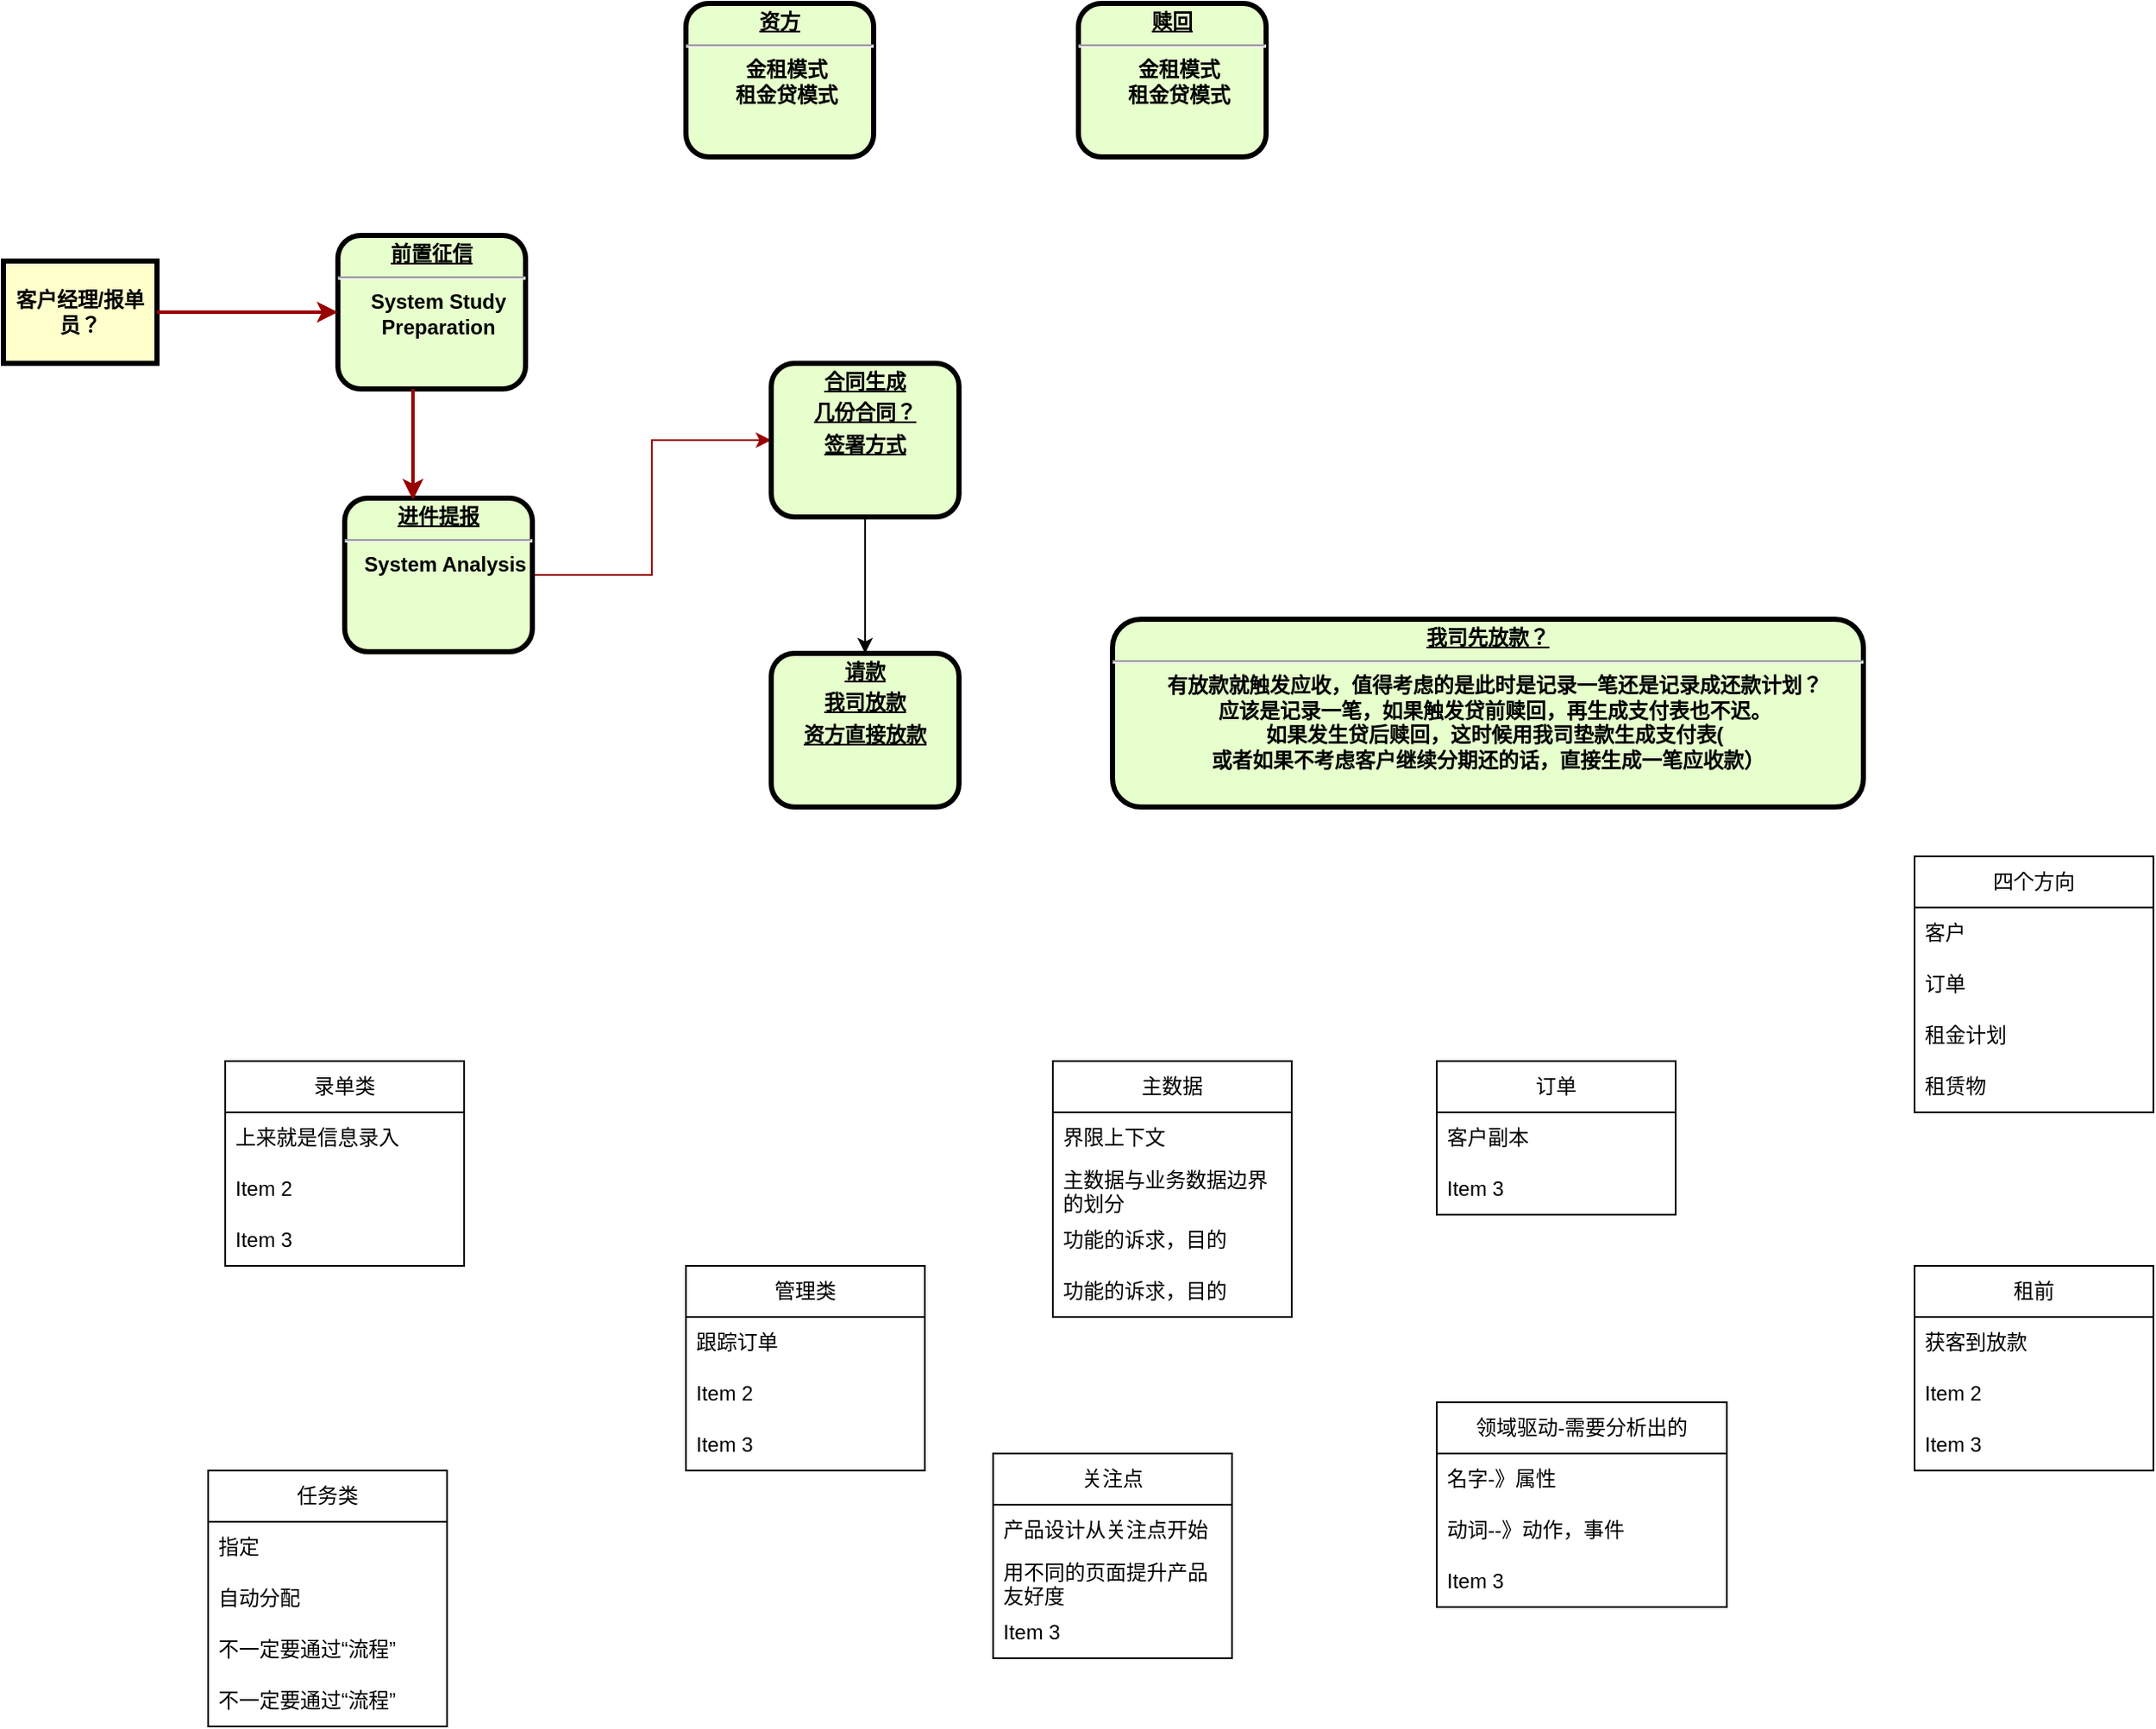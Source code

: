 <mxfile version="21.7.2" type="github">
  <diagram name="Page-1" id="c7558073-3199-34d8-9f00-42111426c3f3">
    <mxGraphModel dx="1290" dy="542" grid="1" gridSize="10" guides="1" tooltips="1" connect="1" arrows="1" fold="1" page="1" pageScale="1" pageWidth="826" pageHeight="1169" background="none" math="0" shadow="0">
      <root>
        <mxCell id="0" />
        <mxCell id="1" parent="0" />
        <mxCell id="2" value="&lt;p style=&quot;margin: 0px; margin-top: 4px; text-align: center; text-decoration: underline;&quot;&gt;&lt;strong&gt;前置征信&lt;br&gt;&lt;/strong&gt;&lt;/p&gt;&lt;hr&gt;&lt;p style=&quot;margin: 0px; margin-left: 8px;&quot;&gt;System Study&lt;/p&gt;&lt;p style=&quot;margin: 0px; margin-left: 8px;&quot;&gt;Preparation&lt;/p&gt;" style="verticalAlign=middle;align=center;overflow=fill;fontSize=12;fontFamily=Helvetica;html=1;rounded=1;fontStyle=1;strokeWidth=3;fillColor=#E6FFCC" parent="1" vertex="1">
          <mxGeometry x="236" y="236" width="110" height="90" as="geometry" />
        </mxCell>
        <mxCell id="4" value="客户经理/报单员？" style="whiteSpace=wrap;align=center;verticalAlign=middle;fontStyle=1;strokeWidth=3;fillColor=#FFFFCC" parent="1" vertex="1">
          <mxGeometry x="40" y="251" width="90" height="60" as="geometry" />
        </mxCell>
        <mxCell id="np0-HoWgLA7KA3SiVWGW-100" style="edgeStyle=orthogonalEdgeStyle;rounded=0;orthogonalLoop=1;jettySize=auto;html=1;strokeColor=#990000;" parent="1" source="6" target="np0-HoWgLA7KA3SiVWGW-99" edge="1">
          <mxGeometry relative="1" as="geometry" />
        </mxCell>
        <mxCell id="6" value="&lt;p style=&quot;margin: 0px; margin-top: 4px; text-align: center; text-decoration: underline;&quot;&gt;&lt;strong&gt;进件提报&lt;br&gt;&lt;/strong&gt;&lt;/p&gt;&lt;hr&gt;&lt;p style=&quot;margin: 0px; margin-left: 8px;&quot;&gt;System Analysis&lt;/p&gt;" style="verticalAlign=middle;align=center;overflow=fill;fontSize=12;fontFamily=Helvetica;html=1;rounded=1;fontStyle=1;strokeWidth=3;fillColor=#E6FFCC" parent="1" vertex="1">
          <mxGeometry x="240" y="390" width="110" height="90" as="geometry" />
        </mxCell>
        <mxCell id="8" value="&lt;p style=&quot;margin: 0px; margin-top: 4px; text-align: center; text-decoration: underline;&quot;&gt;资方&lt;/p&gt;&lt;hr&gt;&lt;p style=&quot;margin: 0px; margin-left: 8px;&quot;&gt;金租模式&lt;/p&gt;&lt;p style=&quot;margin: 0px; margin-left: 8px;&quot;&gt;租金贷模式&lt;/p&gt;" style="verticalAlign=middle;align=center;overflow=fill;fontSize=12;fontFamily=Helvetica;html=1;rounded=1;fontStyle=1;strokeWidth=3;fillColor=#E6FFCC" parent="1" vertex="1">
          <mxGeometry x="440" y="100" width="110" height="90" as="geometry" />
        </mxCell>
        <mxCell id="37" value="" style="edgeStyle=none;noEdgeStyle=1;strokeColor=#990000;strokeWidth=2" parent="1" source="4" target="2" edge="1">
          <mxGeometry width="100" height="100" relative="1" as="geometry">
            <mxPoint x="280" y="190" as="sourcePoint" />
            <mxPoint x="380" y="90" as="targetPoint" />
          </mxGeometry>
        </mxCell>
        <mxCell id="56" value="" style="edgeStyle=elbowEdgeStyle;elbow=horizontal;strokeColor=#990000;strokeWidth=2" parent="1" source="2" edge="1">
          <mxGeometry width="100" height="100" relative="1" as="geometry">
            <mxPoint x="50" y="500" as="sourcePoint" />
            <mxPoint x="280" y="391" as="targetPoint" />
            <Array as="points">
              <mxPoint x="280" y="360" />
            </Array>
          </mxGeometry>
        </mxCell>
        <mxCell id="np0-HoWgLA7KA3SiVWGW-97" value="&lt;p style=&quot;margin: 0px; margin-top: 4px; text-align: center; text-decoration: underline;&quot;&gt;赎回&lt;/p&gt;&lt;hr&gt;&lt;p style=&quot;margin: 0px; margin-left: 8px;&quot;&gt;金租模式&lt;/p&gt;&lt;p style=&quot;margin: 0px; margin-left: 8px;&quot;&gt;租金贷模式&lt;/p&gt;" style="verticalAlign=middle;align=center;overflow=fill;fontSize=12;fontFamily=Helvetica;html=1;rounded=1;fontStyle=1;strokeWidth=3;fillColor=#E6FFCC" parent="1" vertex="1">
          <mxGeometry x="670" y="100" width="110" height="90" as="geometry" />
        </mxCell>
        <mxCell id="np0-HoWgLA7KA3SiVWGW-98" value="&lt;p style=&quot;margin: 0px; margin-top: 4px; text-align: center; text-decoration: underline;&quot;&gt;我司先放款？&lt;/p&gt;&lt;hr&gt;&lt;p style=&quot;margin: 0px; margin-left: 8px;&quot;&gt;有放款就触发应收，值得考虑的是此时是记录一笔还是记录成还款计划？&lt;/p&gt;&lt;p style=&quot;margin: 0px; margin-left: 8px;&quot;&gt;应该是记录一笔，如果触发贷前赎回，再生成支付表也不迟。&lt;/p&gt;&lt;p style=&quot;margin: 0px; margin-left: 8px;&quot;&gt;如果发生贷后赎回，这时候用我司垫款生成支付表(&lt;/p&gt;或者&lt;span style=&quot;background-color: initial;&quot;&gt;如果不考虑客户继续分期还的话，直接生成一笔应收款）&lt;/span&gt;" style="verticalAlign=middle;align=center;overflow=fill;fontSize=12;fontFamily=Helvetica;html=1;rounded=1;fontStyle=1;strokeWidth=3;fillColor=#E6FFCC" parent="1" vertex="1">
          <mxGeometry x="690" y="461" width="440" height="110" as="geometry" />
        </mxCell>
        <mxCell id="np0-HoWgLA7KA3SiVWGW-102" value="" style="edgeStyle=orthogonalEdgeStyle;rounded=0;orthogonalLoop=1;jettySize=auto;html=1;" parent="1" source="np0-HoWgLA7KA3SiVWGW-99" target="np0-HoWgLA7KA3SiVWGW-101" edge="1">
          <mxGeometry relative="1" as="geometry" />
        </mxCell>
        <mxCell id="np0-HoWgLA7KA3SiVWGW-99" value="&lt;p style=&quot;margin: 0px; margin-top: 4px; text-align: center; text-decoration: underline;&quot;&gt;合同生成&lt;/p&gt;&lt;p style=&quot;margin: 0px; margin-top: 4px; text-align: center; text-decoration: underline;&quot;&gt;几份合同？&lt;/p&gt;&lt;p style=&quot;margin: 0px; margin-top: 4px; text-align: center; text-decoration: underline;&quot;&gt;签署方式&lt;/p&gt;" style="verticalAlign=middle;align=center;overflow=fill;fontSize=12;fontFamily=Helvetica;html=1;rounded=1;fontStyle=1;strokeWidth=3;fillColor=#E6FFCC" parent="1" vertex="1">
          <mxGeometry x="490" y="311" width="110" height="90" as="geometry" />
        </mxCell>
        <mxCell id="np0-HoWgLA7KA3SiVWGW-101" value="&lt;p style=&quot;margin: 0px; margin-top: 4px; text-align: center; text-decoration: underline;&quot;&gt;请款&lt;/p&gt;&lt;p style=&quot;margin: 0px; margin-top: 4px; text-align: center; text-decoration: underline;&quot;&gt;我司放款&lt;/p&gt;&lt;p style=&quot;margin: 0px; margin-top: 4px; text-align: center; text-decoration: underline;&quot;&gt;资方直接放款&lt;/p&gt;" style="verticalAlign=middle;align=center;overflow=fill;fontSize=12;fontFamily=Helvetica;html=1;rounded=1;fontStyle=1;strokeWidth=3;fillColor=#E6FFCC" parent="1" vertex="1">
          <mxGeometry x="490" y="481" width="110" height="90" as="geometry" />
        </mxCell>
        <mxCell id="4z4jgwBTftGXnNwwxck4-56" value="录单类" style="swimlane;fontStyle=0;childLayout=stackLayout;horizontal=1;startSize=30;horizontalStack=0;resizeParent=1;resizeParentMax=0;resizeLast=0;collapsible=1;marginBottom=0;whiteSpace=wrap;html=1;" vertex="1" parent="1">
          <mxGeometry x="170" y="720" width="140" height="120" as="geometry" />
        </mxCell>
        <mxCell id="4z4jgwBTftGXnNwwxck4-57" value="上来就是信息录入" style="text;strokeColor=none;fillColor=none;align=left;verticalAlign=middle;spacingLeft=4;spacingRight=4;overflow=hidden;points=[[0,0.5],[1,0.5]];portConstraint=eastwest;rotatable=0;whiteSpace=wrap;html=1;" vertex="1" parent="4z4jgwBTftGXnNwwxck4-56">
          <mxGeometry y="30" width="140" height="30" as="geometry" />
        </mxCell>
        <mxCell id="4z4jgwBTftGXnNwwxck4-58" value="Item 2" style="text;strokeColor=none;fillColor=none;align=left;verticalAlign=middle;spacingLeft=4;spacingRight=4;overflow=hidden;points=[[0,0.5],[1,0.5]];portConstraint=eastwest;rotatable=0;whiteSpace=wrap;html=1;" vertex="1" parent="4z4jgwBTftGXnNwwxck4-56">
          <mxGeometry y="60" width="140" height="30" as="geometry" />
        </mxCell>
        <mxCell id="4z4jgwBTftGXnNwwxck4-59" value="Item 3" style="text;strokeColor=none;fillColor=none;align=left;verticalAlign=middle;spacingLeft=4;spacingRight=4;overflow=hidden;points=[[0,0.5],[1,0.5]];portConstraint=eastwest;rotatable=0;whiteSpace=wrap;html=1;" vertex="1" parent="4z4jgwBTftGXnNwwxck4-56">
          <mxGeometry y="90" width="140" height="30" as="geometry" />
        </mxCell>
        <mxCell id="4z4jgwBTftGXnNwwxck4-60" value="任务类" style="swimlane;fontStyle=0;childLayout=stackLayout;horizontal=1;startSize=30;horizontalStack=0;resizeParent=1;resizeParentMax=0;resizeLast=0;collapsible=1;marginBottom=0;whiteSpace=wrap;html=1;" vertex="1" parent="1">
          <mxGeometry x="160" y="960" width="140" height="150" as="geometry" />
        </mxCell>
        <mxCell id="4z4jgwBTftGXnNwwxck4-61" value="指定" style="text;strokeColor=none;fillColor=none;align=left;verticalAlign=middle;spacingLeft=4;spacingRight=4;overflow=hidden;points=[[0,0.5],[1,0.5]];portConstraint=eastwest;rotatable=0;whiteSpace=wrap;html=1;" vertex="1" parent="4z4jgwBTftGXnNwwxck4-60">
          <mxGeometry y="30" width="140" height="30" as="geometry" />
        </mxCell>
        <mxCell id="4z4jgwBTftGXnNwwxck4-62" value="自动分配" style="text;strokeColor=none;fillColor=none;align=left;verticalAlign=middle;spacingLeft=4;spacingRight=4;overflow=hidden;points=[[0,0.5],[1,0.5]];portConstraint=eastwest;rotatable=0;whiteSpace=wrap;html=1;" vertex="1" parent="4z4jgwBTftGXnNwwxck4-60">
          <mxGeometry y="60" width="140" height="30" as="geometry" />
        </mxCell>
        <mxCell id="4z4jgwBTftGXnNwwxck4-63" value="不一定要通过“流程”" style="text;strokeColor=none;fillColor=none;align=left;verticalAlign=middle;spacingLeft=4;spacingRight=4;overflow=hidden;points=[[0,0.5],[1,0.5]];portConstraint=eastwest;rotatable=0;whiteSpace=wrap;html=1;" vertex="1" parent="4z4jgwBTftGXnNwwxck4-60">
          <mxGeometry y="90" width="140" height="30" as="geometry" />
        </mxCell>
        <mxCell id="4z4jgwBTftGXnNwwxck4-68" value="不一定要通过“流程”" style="text;strokeColor=none;fillColor=none;align=left;verticalAlign=middle;spacingLeft=4;spacingRight=4;overflow=hidden;points=[[0,0.5],[1,0.5]];portConstraint=eastwest;rotatable=0;whiteSpace=wrap;html=1;" vertex="1" parent="4z4jgwBTftGXnNwwxck4-60">
          <mxGeometry y="120" width="140" height="30" as="geometry" />
        </mxCell>
        <mxCell id="4z4jgwBTftGXnNwwxck4-64" value="管理类" style="swimlane;fontStyle=0;childLayout=stackLayout;horizontal=1;startSize=30;horizontalStack=0;resizeParent=1;resizeParentMax=0;resizeLast=0;collapsible=1;marginBottom=0;whiteSpace=wrap;html=1;" vertex="1" parent="1">
          <mxGeometry x="440" y="840" width="140" height="120" as="geometry" />
        </mxCell>
        <mxCell id="4z4jgwBTftGXnNwwxck4-65" value="跟踪订单" style="text;strokeColor=none;fillColor=none;align=left;verticalAlign=middle;spacingLeft=4;spacingRight=4;overflow=hidden;points=[[0,0.5],[1,0.5]];portConstraint=eastwest;rotatable=0;whiteSpace=wrap;html=1;" vertex="1" parent="4z4jgwBTftGXnNwwxck4-64">
          <mxGeometry y="30" width="140" height="30" as="geometry" />
        </mxCell>
        <mxCell id="4z4jgwBTftGXnNwwxck4-66" value="Item 2" style="text;strokeColor=none;fillColor=none;align=left;verticalAlign=middle;spacingLeft=4;spacingRight=4;overflow=hidden;points=[[0,0.5],[1,0.5]];portConstraint=eastwest;rotatable=0;whiteSpace=wrap;html=1;" vertex="1" parent="4z4jgwBTftGXnNwwxck4-64">
          <mxGeometry y="60" width="140" height="30" as="geometry" />
        </mxCell>
        <mxCell id="4z4jgwBTftGXnNwwxck4-67" value="Item 3" style="text;strokeColor=none;fillColor=none;align=left;verticalAlign=middle;spacingLeft=4;spacingRight=4;overflow=hidden;points=[[0,0.5],[1,0.5]];portConstraint=eastwest;rotatable=0;whiteSpace=wrap;html=1;" vertex="1" parent="4z4jgwBTftGXnNwwxck4-64">
          <mxGeometry y="90" width="140" height="30" as="geometry" />
        </mxCell>
        <mxCell id="4z4jgwBTftGXnNwwxck4-69" value="主数据" style="swimlane;fontStyle=0;childLayout=stackLayout;horizontal=1;startSize=30;horizontalStack=0;resizeParent=1;resizeParentMax=0;resizeLast=0;collapsible=1;marginBottom=0;whiteSpace=wrap;html=1;" vertex="1" parent="1">
          <mxGeometry x="655" y="720" width="140" height="150" as="geometry" />
        </mxCell>
        <mxCell id="4z4jgwBTftGXnNwwxck4-70" value="界限上下文" style="text;strokeColor=none;fillColor=none;align=left;verticalAlign=middle;spacingLeft=4;spacingRight=4;overflow=hidden;points=[[0,0.5],[1,0.5]];portConstraint=eastwest;rotatable=0;whiteSpace=wrap;html=1;" vertex="1" parent="4z4jgwBTftGXnNwwxck4-69">
          <mxGeometry y="30" width="140" height="30" as="geometry" />
        </mxCell>
        <mxCell id="4z4jgwBTftGXnNwwxck4-71" value="主数据与业务数据边界的划分" style="text;strokeColor=none;fillColor=none;align=left;verticalAlign=middle;spacingLeft=4;spacingRight=4;overflow=hidden;points=[[0,0.5],[1,0.5]];portConstraint=eastwest;rotatable=0;whiteSpace=wrap;html=1;" vertex="1" parent="4z4jgwBTftGXnNwwxck4-69">
          <mxGeometry y="60" width="140" height="30" as="geometry" />
        </mxCell>
        <mxCell id="4z4jgwBTftGXnNwwxck4-72" value="功能的诉求，目的" style="text;strokeColor=none;fillColor=none;align=left;verticalAlign=middle;spacingLeft=4;spacingRight=4;overflow=hidden;points=[[0,0.5],[1,0.5]];portConstraint=eastwest;rotatable=0;whiteSpace=wrap;html=1;" vertex="1" parent="4z4jgwBTftGXnNwwxck4-69">
          <mxGeometry y="90" width="140" height="30" as="geometry" />
        </mxCell>
        <mxCell id="4z4jgwBTftGXnNwwxck4-78" value="功能的诉求，目的" style="text;strokeColor=none;fillColor=none;align=left;verticalAlign=middle;spacingLeft=4;spacingRight=4;overflow=hidden;points=[[0,0.5],[1,0.5]];portConstraint=eastwest;rotatable=0;whiteSpace=wrap;html=1;" vertex="1" parent="4z4jgwBTftGXnNwwxck4-69">
          <mxGeometry y="120" width="140" height="30" as="geometry" />
        </mxCell>
        <mxCell id="4z4jgwBTftGXnNwwxck4-73" value="订单" style="swimlane;fontStyle=0;childLayout=stackLayout;horizontal=1;startSize=30;horizontalStack=0;resizeParent=1;resizeParentMax=0;resizeLast=0;collapsible=1;marginBottom=0;whiteSpace=wrap;html=1;" vertex="1" parent="1">
          <mxGeometry x="880" y="720" width="140" height="90" as="geometry" />
        </mxCell>
        <mxCell id="4z4jgwBTftGXnNwwxck4-75" value="客户副本" style="text;strokeColor=none;fillColor=none;align=left;verticalAlign=middle;spacingLeft=4;spacingRight=4;overflow=hidden;points=[[0,0.5],[1,0.5]];portConstraint=eastwest;rotatable=0;whiteSpace=wrap;html=1;" vertex="1" parent="4z4jgwBTftGXnNwwxck4-73">
          <mxGeometry y="30" width="140" height="30" as="geometry" />
        </mxCell>
        <mxCell id="4z4jgwBTftGXnNwwxck4-76" value="Item 3" style="text;strokeColor=none;fillColor=none;align=left;verticalAlign=middle;spacingLeft=4;spacingRight=4;overflow=hidden;points=[[0,0.5],[1,0.5]];portConstraint=eastwest;rotatable=0;whiteSpace=wrap;html=1;" vertex="1" parent="4z4jgwBTftGXnNwwxck4-73">
          <mxGeometry y="60" width="140" height="30" as="geometry" />
        </mxCell>
        <mxCell id="4z4jgwBTftGXnNwwxck4-79" value="关注点" style="swimlane;fontStyle=0;childLayout=stackLayout;horizontal=1;startSize=30;horizontalStack=0;resizeParent=1;resizeParentMax=0;resizeLast=0;collapsible=1;marginBottom=0;whiteSpace=wrap;html=1;" vertex="1" parent="1">
          <mxGeometry x="620" y="950" width="140" height="120" as="geometry" />
        </mxCell>
        <mxCell id="4z4jgwBTftGXnNwwxck4-80" value="产品设计从关注点开始" style="text;strokeColor=none;fillColor=none;align=left;verticalAlign=middle;spacingLeft=4;spacingRight=4;overflow=hidden;points=[[0,0.5],[1,0.5]];portConstraint=eastwest;rotatable=0;whiteSpace=wrap;html=1;" vertex="1" parent="4z4jgwBTftGXnNwwxck4-79">
          <mxGeometry y="30" width="140" height="30" as="geometry" />
        </mxCell>
        <mxCell id="4z4jgwBTftGXnNwwxck4-81" value="用不同的页面提升产品友好度" style="text;strokeColor=none;fillColor=none;align=left;verticalAlign=middle;spacingLeft=4;spacingRight=4;overflow=hidden;points=[[0,0.5],[1,0.5]];portConstraint=eastwest;rotatable=0;whiteSpace=wrap;html=1;" vertex="1" parent="4z4jgwBTftGXnNwwxck4-79">
          <mxGeometry y="60" width="140" height="30" as="geometry" />
        </mxCell>
        <mxCell id="4z4jgwBTftGXnNwwxck4-82" value="Item 3" style="text;strokeColor=none;fillColor=none;align=left;verticalAlign=middle;spacingLeft=4;spacingRight=4;overflow=hidden;points=[[0,0.5],[1,0.5]];portConstraint=eastwest;rotatable=0;whiteSpace=wrap;html=1;" vertex="1" parent="4z4jgwBTftGXnNwwxck4-79">
          <mxGeometry y="90" width="140" height="30" as="geometry" />
        </mxCell>
        <mxCell id="4z4jgwBTftGXnNwwxck4-83" value="领域驱动-需要分析出的" style="swimlane;fontStyle=0;childLayout=stackLayout;horizontal=1;startSize=30;horizontalStack=0;resizeParent=1;resizeParentMax=0;resizeLast=0;collapsible=1;marginBottom=0;whiteSpace=wrap;html=1;" vertex="1" parent="1">
          <mxGeometry x="880" y="920" width="170" height="120" as="geometry" />
        </mxCell>
        <mxCell id="4z4jgwBTftGXnNwwxck4-84" value="名字-》属性" style="text;strokeColor=none;fillColor=none;align=left;verticalAlign=middle;spacingLeft=4;spacingRight=4;overflow=hidden;points=[[0,0.5],[1,0.5]];portConstraint=eastwest;rotatable=0;whiteSpace=wrap;html=1;" vertex="1" parent="4z4jgwBTftGXnNwwxck4-83">
          <mxGeometry y="30" width="170" height="30" as="geometry" />
        </mxCell>
        <mxCell id="4z4jgwBTftGXnNwwxck4-85" value="动词--》动作，事件" style="text;strokeColor=none;fillColor=none;align=left;verticalAlign=middle;spacingLeft=4;spacingRight=4;overflow=hidden;points=[[0,0.5],[1,0.5]];portConstraint=eastwest;rotatable=0;whiteSpace=wrap;html=1;" vertex="1" parent="4z4jgwBTftGXnNwwxck4-83">
          <mxGeometry y="60" width="170" height="30" as="geometry" />
        </mxCell>
        <mxCell id="4z4jgwBTftGXnNwwxck4-86" value="Item 3" style="text;strokeColor=none;fillColor=none;align=left;verticalAlign=middle;spacingLeft=4;spacingRight=4;overflow=hidden;points=[[0,0.5],[1,0.5]];portConstraint=eastwest;rotatable=0;whiteSpace=wrap;html=1;" vertex="1" parent="4z4jgwBTftGXnNwwxck4-83">
          <mxGeometry y="90" width="170" height="30" as="geometry" />
        </mxCell>
        <mxCell id="4z4jgwBTftGXnNwwxck4-87" value="四个方向" style="swimlane;fontStyle=0;childLayout=stackLayout;horizontal=1;startSize=30;horizontalStack=0;resizeParent=1;resizeParentMax=0;resizeLast=0;collapsible=1;marginBottom=0;whiteSpace=wrap;html=1;" vertex="1" parent="1">
          <mxGeometry x="1160" y="600" width="140" height="150" as="geometry" />
        </mxCell>
        <mxCell id="4z4jgwBTftGXnNwwxck4-88" value="客户" style="text;strokeColor=none;fillColor=none;align=left;verticalAlign=middle;spacingLeft=4;spacingRight=4;overflow=hidden;points=[[0,0.5],[1,0.5]];portConstraint=eastwest;rotatable=0;whiteSpace=wrap;html=1;" vertex="1" parent="4z4jgwBTftGXnNwwxck4-87">
          <mxGeometry y="30" width="140" height="30" as="geometry" />
        </mxCell>
        <mxCell id="4z4jgwBTftGXnNwwxck4-96" value="订单" style="text;strokeColor=none;fillColor=none;align=left;verticalAlign=middle;spacingLeft=4;spacingRight=4;overflow=hidden;points=[[0,0.5],[1,0.5]];portConstraint=eastwest;rotatable=0;whiteSpace=wrap;html=1;" vertex="1" parent="4z4jgwBTftGXnNwwxck4-87">
          <mxGeometry y="60" width="140" height="30" as="geometry" />
        </mxCell>
        <mxCell id="4z4jgwBTftGXnNwwxck4-89" value="租金计划" style="text;strokeColor=none;fillColor=none;align=left;verticalAlign=middle;spacingLeft=4;spacingRight=4;overflow=hidden;points=[[0,0.5],[1,0.5]];portConstraint=eastwest;rotatable=0;whiteSpace=wrap;html=1;" vertex="1" parent="4z4jgwBTftGXnNwwxck4-87">
          <mxGeometry y="90" width="140" height="30" as="geometry" />
        </mxCell>
        <mxCell id="4z4jgwBTftGXnNwwxck4-90" value="租赁物" style="text;strokeColor=none;fillColor=none;align=left;verticalAlign=middle;spacingLeft=4;spacingRight=4;overflow=hidden;points=[[0,0.5],[1,0.5]];portConstraint=eastwest;rotatable=0;whiteSpace=wrap;html=1;" vertex="1" parent="4z4jgwBTftGXnNwwxck4-87">
          <mxGeometry y="120" width="140" height="30" as="geometry" />
        </mxCell>
        <mxCell id="4z4jgwBTftGXnNwwxck4-92" value="租前" style="swimlane;fontStyle=0;childLayout=stackLayout;horizontal=1;startSize=30;horizontalStack=0;resizeParent=1;resizeParentMax=0;resizeLast=0;collapsible=1;marginBottom=0;whiteSpace=wrap;html=1;" vertex="1" parent="1">
          <mxGeometry x="1160" y="840" width="140" height="120" as="geometry" />
        </mxCell>
        <mxCell id="4z4jgwBTftGXnNwwxck4-93" value="获客到放款" style="text;strokeColor=none;fillColor=none;align=left;verticalAlign=middle;spacingLeft=4;spacingRight=4;overflow=hidden;points=[[0,0.5],[1,0.5]];portConstraint=eastwest;rotatable=0;whiteSpace=wrap;html=1;" vertex="1" parent="4z4jgwBTftGXnNwwxck4-92">
          <mxGeometry y="30" width="140" height="30" as="geometry" />
        </mxCell>
        <mxCell id="4z4jgwBTftGXnNwwxck4-94" value="Item 2" style="text;strokeColor=none;fillColor=none;align=left;verticalAlign=middle;spacingLeft=4;spacingRight=4;overflow=hidden;points=[[0,0.5],[1,0.5]];portConstraint=eastwest;rotatable=0;whiteSpace=wrap;html=1;" vertex="1" parent="4z4jgwBTftGXnNwwxck4-92">
          <mxGeometry y="60" width="140" height="30" as="geometry" />
        </mxCell>
        <mxCell id="4z4jgwBTftGXnNwwxck4-95" value="Item 3" style="text;strokeColor=none;fillColor=none;align=left;verticalAlign=middle;spacingLeft=4;spacingRight=4;overflow=hidden;points=[[0,0.5],[1,0.5]];portConstraint=eastwest;rotatable=0;whiteSpace=wrap;html=1;" vertex="1" parent="4z4jgwBTftGXnNwwxck4-92">
          <mxGeometry y="90" width="140" height="30" as="geometry" />
        </mxCell>
      </root>
    </mxGraphModel>
  </diagram>
</mxfile>
